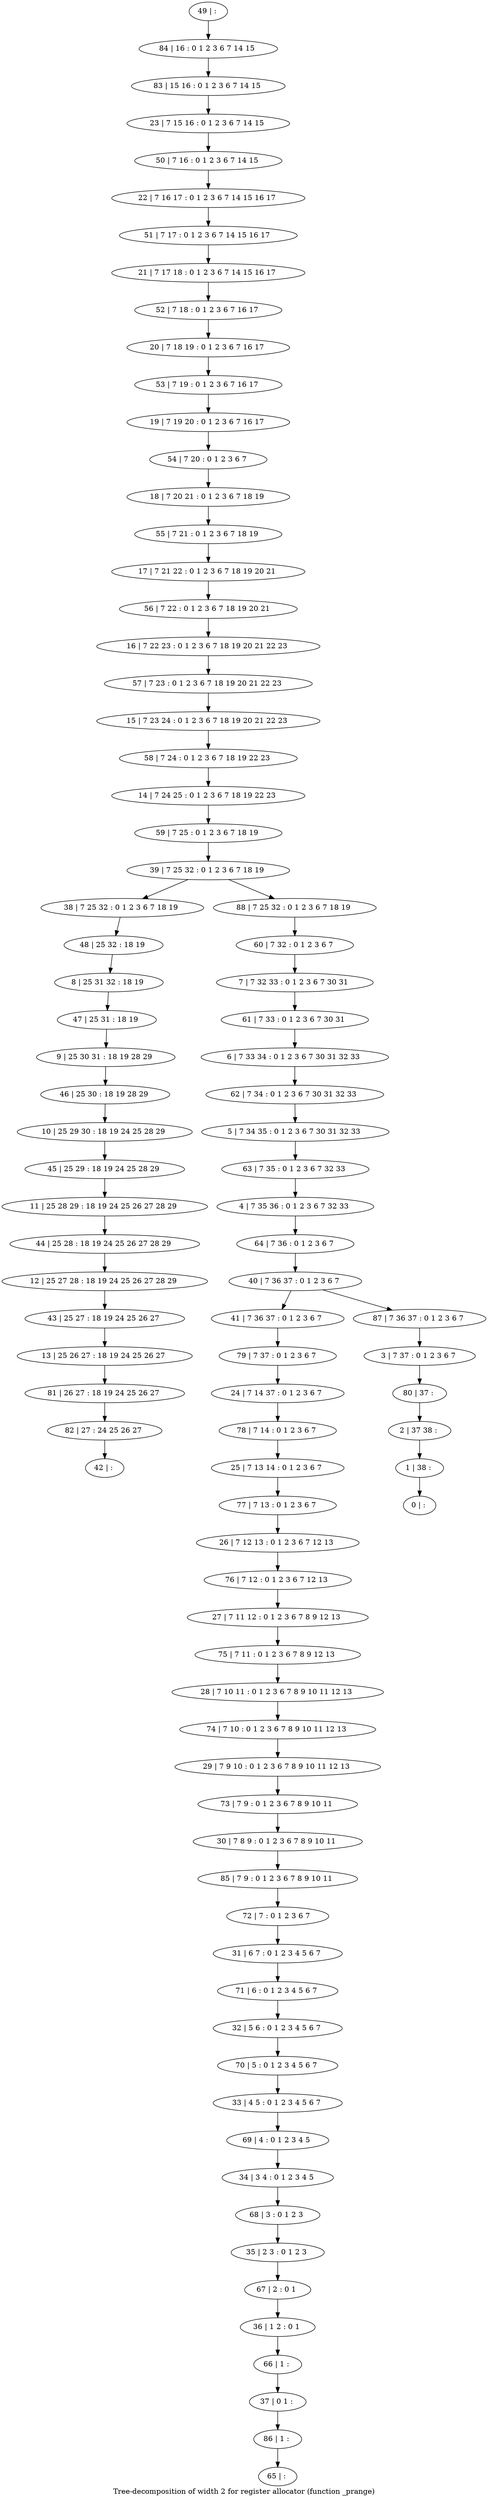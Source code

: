 digraph G {
graph [label="Tree-decomposition of width 2 for register allocator (function _prange)"]
0[label="0 | : "];
1[label="1 | 38 : "];
2[label="2 | 37 38 : "];
3[label="3 | 7 37 : 0 1 2 3 6 7 "];
4[label="4 | 7 35 36 : 0 1 2 3 6 7 32 33 "];
5[label="5 | 7 34 35 : 0 1 2 3 6 7 30 31 32 33 "];
6[label="6 | 7 33 34 : 0 1 2 3 6 7 30 31 32 33 "];
7[label="7 | 7 32 33 : 0 1 2 3 6 7 30 31 "];
8[label="8 | 25 31 32 : 18 19 "];
9[label="9 | 25 30 31 : 18 19 28 29 "];
10[label="10 | 25 29 30 : 18 19 24 25 28 29 "];
11[label="11 | 25 28 29 : 18 19 24 25 26 27 28 29 "];
12[label="12 | 25 27 28 : 18 19 24 25 26 27 28 29 "];
13[label="13 | 25 26 27 : 18 19 24 25 26 27 "];
14[label="14 | 7 24 25 : 0 1 2 3 6 7 18 19 22 23 "];
15[label="15 | 7 23 24 : 0 1 2 3 6 7 18 19 20 21 22 23 "];
16[label="16 | 7 22 23 : 0 1 2 3 6 7 18 19 20 21 22 23 "];
17[label="17 | 7 21 22 : 0 1 2 3 6 7 18 19 20 21 "];
18[label="18 | 7 20 21 : 0 1 2 3 6 7 18 19 "];
19[label="19 | 7 19 20 : 0 1 2 3 6 7 16 17 "];
20[label="20 | 7 18 19 : 0 1 2 3 6 7 16 17 "];
21[label="21 | 7 17 18 : 0 1 2 3 6 7 14 15 16 17 "];
22[label="22 | 7 16 17 : 0 1 2 3 6 7 14 15 16 17 "];
23[label="23 | 7 15 16 : 0 1 2 3 6 7 14 15 "];
24[label="24 | 7 14 37 : 0 1 2 3 6 7 "];
25[label="25 | 7 13 14 : 0 1 2 3 6 7 "];
26[label="26 | 7 12 13 : 0 1 2 3 6 7 12 13 "];
27[label="27 | 7 11 12 : 0 1 2 3 6 7 8 9 12 13 "];
28[label="28 | 7 10 11 : 0 1 2 3 6 7 8 9 10 11 12 13 "];
29[label="29 | 7 9 10 : 0 1 2 3 6 7 8 9 10 11 12 13 "];
30[label="30 | 7 8 9 : 0 1 2 3 6 7 8 9 10 11 "];
31[label="31 | 6 7 : 0 1 2 3 4 5 6 7 "];
32[label="32 | 5 6 : 0 1 2 3 4 5 6 7 "];
33[label="33 | 4 5 : 0 1 2 3 4 5 6 7 "];
34[label="34 | 3 4 : 0 1 2 3 4 5 "];
35[label="35 | 2 3 : 0 1 2 3 "];
36[label="36 | 1 2 : 0 1 "];
37[label="37 | 0 1 : "];
38[label="38 | 7 25 32 : 0 1 2 3 6 7 18 19 "];
39[label="39 | 7 25 32 : 0 1 2 3 6 7 18 19 "];
40[label="40 | 7 36 37 : 0 1 2 3 6 7 "];
41[label="41 | 7 36 37 : 0 1 2 3 6 7 "];
42[label="42 | : "];
43[label="43 | 25 27 : 18 19 24 25 26 27 "];
44[label="44 | 25 28 : 18 19 24 25 26 27 28 29 "];
45[label="45 | 25 29 : 18 19 24 25 28 29 "];
46[label="46 | 25 30 : 18 19 28 29 "];
47[label="47 | 25 31 : 18 19 "];
48[label="48 | 25 32 : 18 19 "];
49[label="49 | : "];
50[label="50 | 7 16 : 0 1 2 3 6 7 14 15 "];
51[label="51 | 7 17 : 0 1 2 3 6 7 14 15 16 17 "];
52[label="52 | 7 18 : 0 1 2 3 6 7 16 17 "];
53[label="53 | 7 19 : 0 1 2 3 6 7 16 17 "];
54[label="54 | 7 20 : 0 1 2 3 6 7 "];
55[label="55 | 7 21 : 0 1 2 3 6 7 18 19 "];
56[label="56 | 7 22 : 0 1 2 3 6 7 18 19 20 21 "];
57[label="57 | 7 23 : 0 1 2 3 6 7 18 19 20 21 22 23 "];
58[label="58 | 7 24 : 0 1 2 3 6 7 18 19 22 23 "];
59[label="59 | 7 25 : 0 1 2 3 6 7 18 19 "];
60[label="60 | 7 32 : 0 1 2 3 6 7 "];
61[label="61 | 7 33 : 0 1 2 3 6 7 30 31 "];
62[label="62 | 7 34 : 0 1 2 3 6 7 30 31 32 33 "];
63[label="63 | 7 35 : 0 1 2 3 6 7 32 33 "];
64[label="64 | 7 36 : 0 1 2 3 6 7 "];
65[label="65 | : "];
66[label="66 | 1 : "];
67[label="67 | 2 : 0 1 "];
68[label="68 | 3 : 0 1 2 3 "];
69[label="69 | 4 : 0 1 2 3 4 5 "];
70[label="70 | 5 : 0 1 2 3 4 5 6 7 "];
71[label="71 | 6 : 0 1 2 3 4 5 6 7 "];
72[label="72 | 7 : 0 1 2 3 6 7 "];
73[label="73 | 7 9 : 0 1 2 3 6 7 8 9 10 11 "];
74[label="74 | 7 10 : 0 1 2 3 6 7 8 9 10 11 12 13 "];
75[label="75 | 7 11 : 0 1 2 3 6 7 8 9 12 13 "];
76[label="76 | 7 12 : 0 1 2 3 6 7 12 13 "];
77[label="77 | 7 13 : 0 1 2 3 6 7 "];
78[label="78 | 7 14 : 0 1 2 3 6 7 "];
79[label="79 | 7 37 : 0 1 2 3 6 7 "];
80[label="80 | 37 : "];
81[label="81 | 26 27 : 18 19 24 25 26 27 "];
82[label="82 | 27 : 24 25 26 27 "];
83[label="83 | 15 16 : 0 1 2 3 6 7 14 15 "];
84[label="84 | 16 : 0 1 2 3 6 7 14 15 "];
85[label="85 | 7 9 : 0 1 2 3 6 7 8 9 10 11 "];
86[label="86 | 1 : "];
87[label="87 | 7 36 37 : 0 1 2 3 6 7 "];
88[label="88 | 7 25 32 : 0 1 2 3 6 7 18 19 "];
43->13 ;
12->43 ;
44->12 ;
11->44 ;
45->11 ;
10->45 ;
46->10 ;
9->46 ;
47->9 ;
8->47 ;
48->8 ;
38->48 ;
66->37 ;
36->66 ;
67->36 ;
35->67 ;
68->35 ;
34->68 ;
69->34 ;
33->69 ;
70->33 ;
32->70 ;
71->32 ;
31->71 ;
72->31 ;
73->30 ;
29->73 ;
74->29 ;
28->74 ;
75->28 ;
27->75 ;
76->27 ;
26->76 ;
77->26 ;
25->77 ;
78->25 ;
24->78 ;
79->24 ;
41->79 ;
13->81 ;
82->42 ;
81->82 ;
85->72 ;
30->85 ;
86->65 ;
37->86 ;
49->84 ;
84->83 ;
83->23 ;
23->50 ;
50->22 ;
22->51 ;
51->21 ;
21->52 ;
52->20 ;
20->53 ;
53->19 ;
19->54 ;
54->18 ;
18->55 ;
55->17 ;
17->56 ;
56->16 ;
16->57 ;
57->15 ;
15->58 ;
58->14 ;
14->59 ;
59->39 ;
60->7 ;
7->61 ;
61->6 ;
6->62 ;
62->5 ;
5->63 ;
63->4 ;
4->64 ;
64->40 ;
3->80 ;
80->2 ;
2->1 ;
1->0 ;
87->3 ;
88->60 ;
40->41 ;
40->87 ;
39->38 ;
39->88 ;
}
